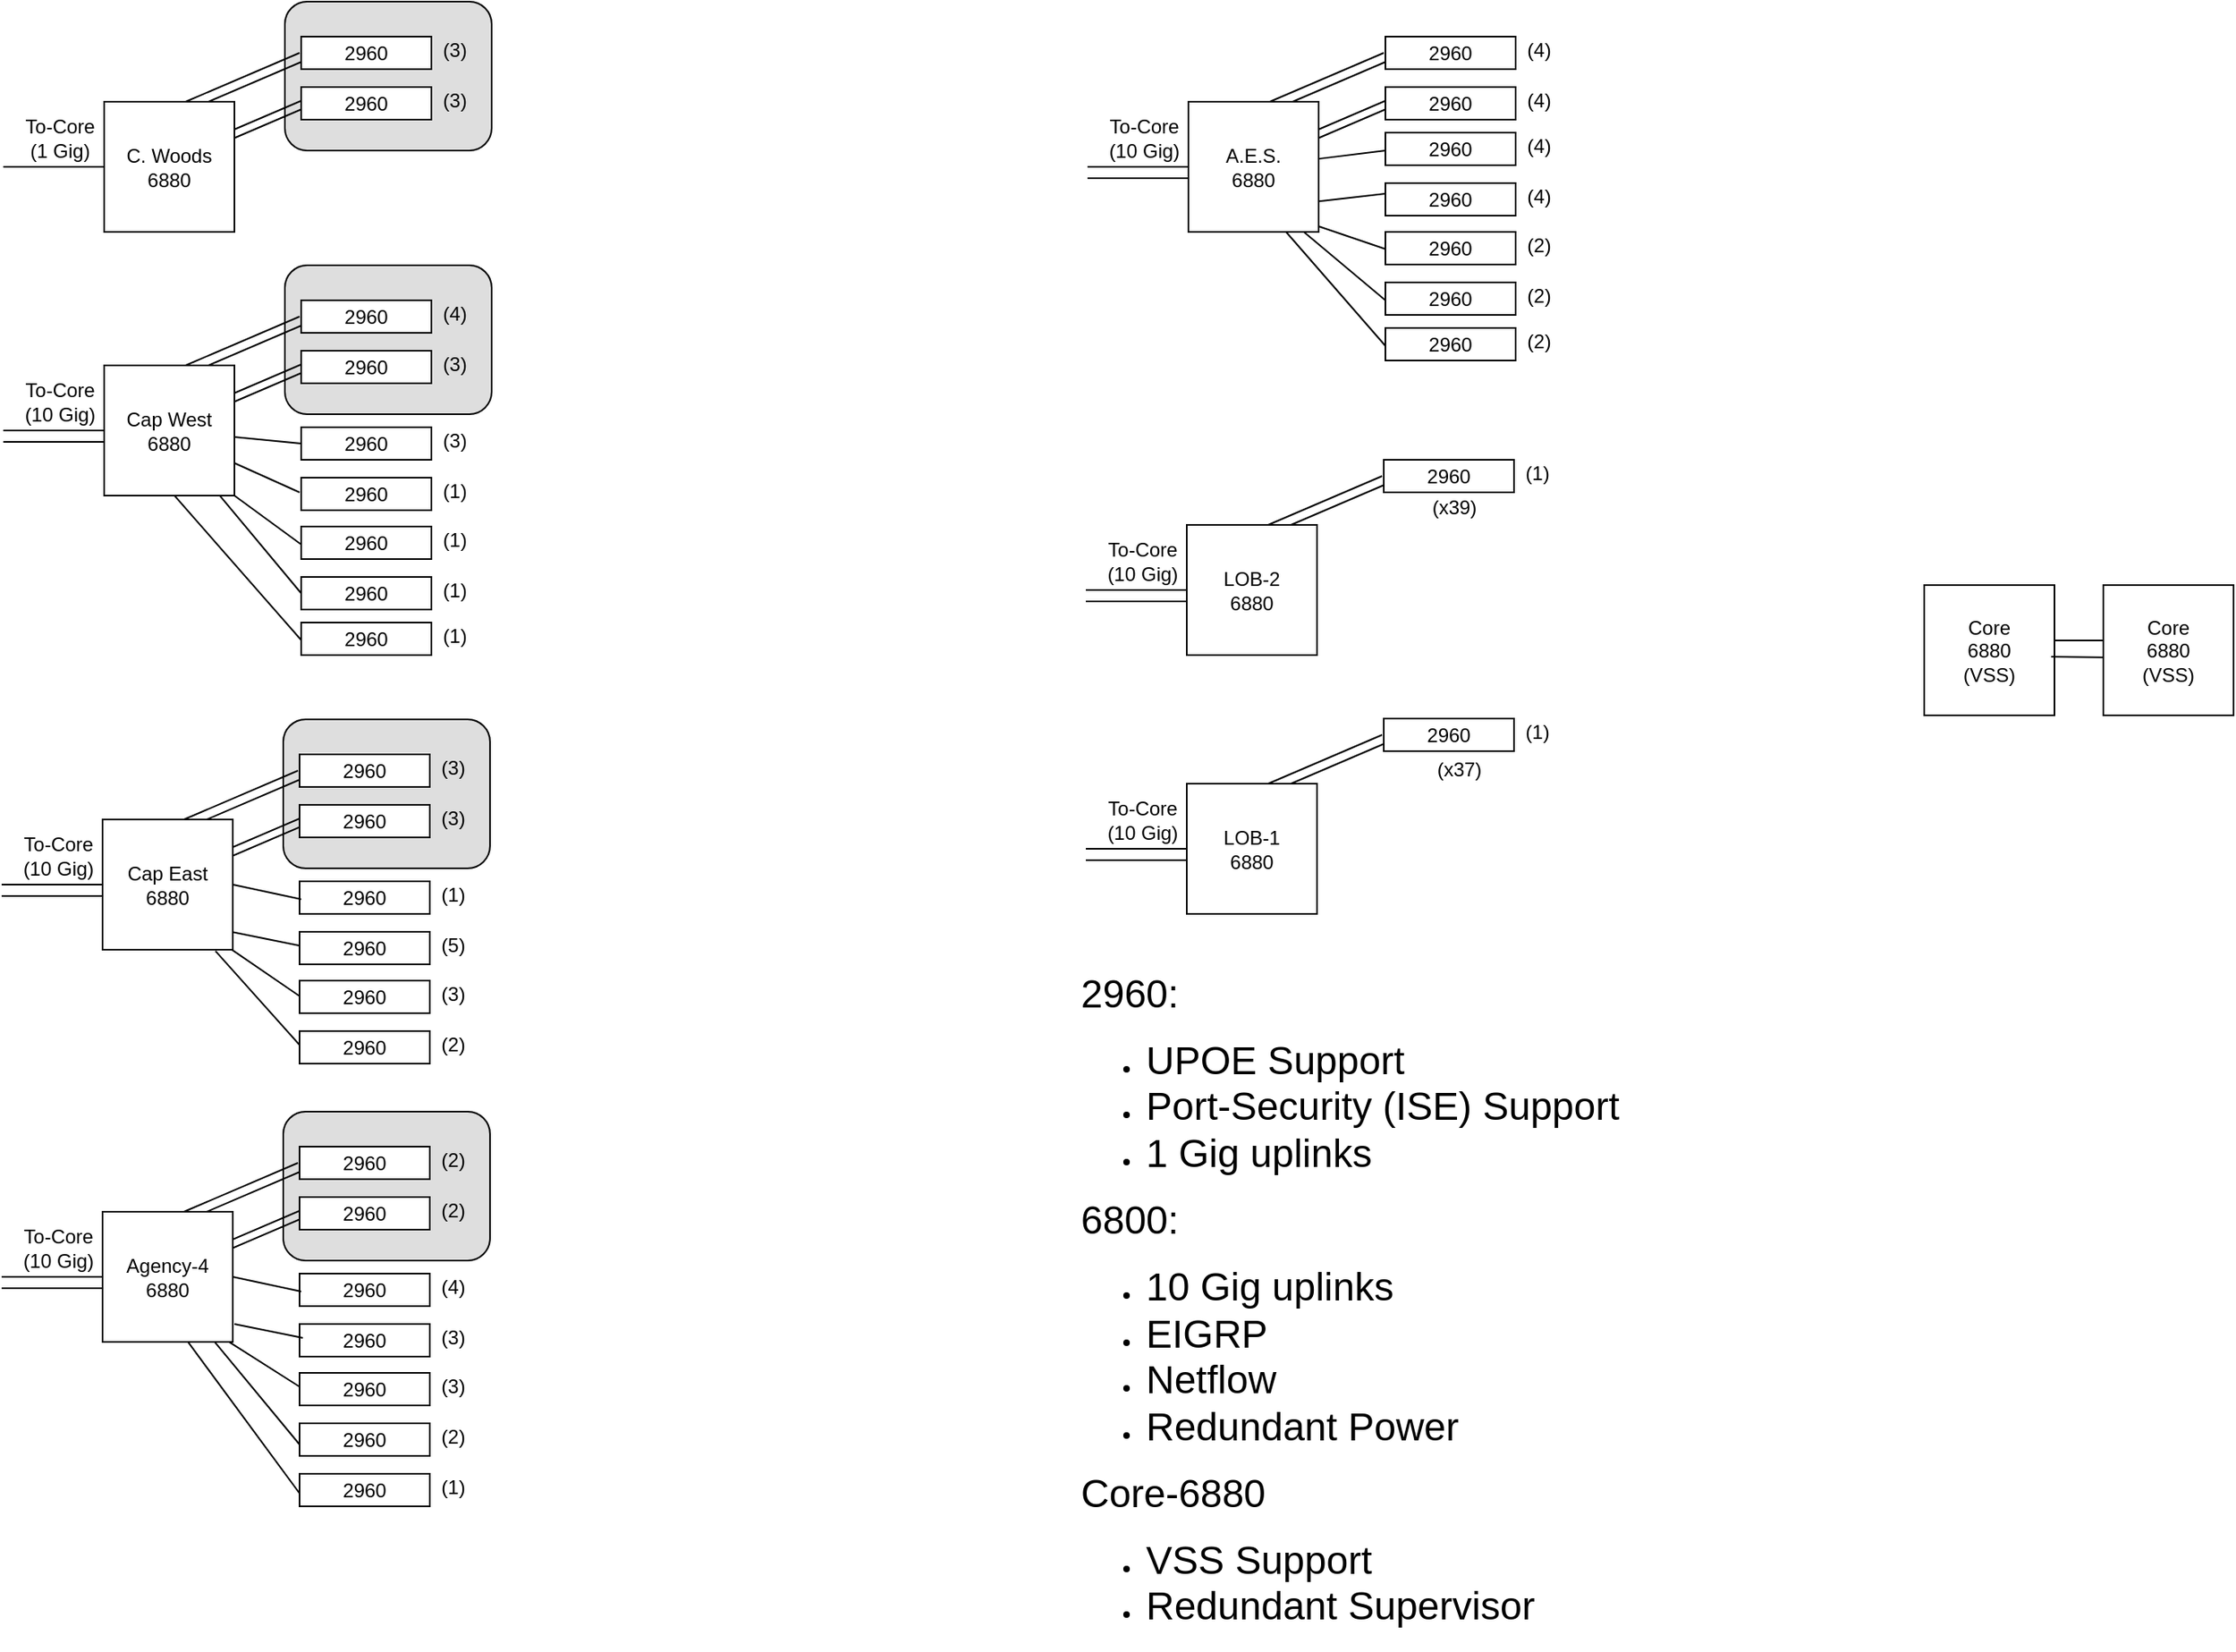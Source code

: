 <mxfile version="26.0.7">
  <diagram name="Page-1" id="BJEOvcACGe61t5GlMUAr">
    <mxGraphModel dx="2608" dy="1326" grid="1" gridSize="10" guides="1" tooltips="1" connect="1" arrows="1" fold="1" page="1" pageScale="1" pageWidth="1700" pageHeight="1100" math="0" shadow="0">
      <root>
        <mxCell id="0" />
        <mxCell id="1" parent="0" />
        <mxCell id="rNvy_jMusGTl4G1SMH3z-1" value="" style="endArrow=none;html=1;rounded=0;" edge="1" parent="1">
          <mxGeometry width="50" height="50" relative="1" as="geometry">
            <mxPoint x="40" y="309.5" as="sourcePoint" />
            <mxPoint x="110" y="309.5" as="targetPoint" />
          </mxGeometry>
        </mxCell>
        <mxCell id="rNvy_jMusGTl4G1SMH3z-2" value="" style="rounded=1;whiteSpace=wrap;html=1;fillColor=#DEDEDE;" vertex="1" parent="1">
          <mxGeometry x="213" y="39" width="127" height="91.5" as="geometry" />
        </mxCell>
        <mxCell id="rNvy_jMusGTl4G1SMH3z-3" value="" style="endArrow=none;html=1;rounded=0;" edge="1" parent="1">
          <mxGeometry width="50" height="50" relative="1" as="geometry">
            <mxPoint x="152" y="100.5" as="sourcePoint" />
            <mxPoint x="222" y="70.5" as="targetPoint" />
          </mxGeometry>
        </mxCell>
        <mxCell id="rNvy_jMusGTl4G1SMH3z-4" value="" style="endArrow=none;html=1;rounded=0;" edge="1" parent="1">
          <mxGeometry width="50" height="50" relative="1" as="geometry">
            <mxPoint x="159" y="103.5" as="sourcePoint" />
            <mxPoint x="229" y="73.5" as="targetPoint" />
          </mxGeometry>
        </mxCell>
        <mxCell id="rNvy_jMusGTl4G1SMH3z-5" value="" style="endArrow=none;html=1;rounded=0;" edge="1" parent="1">
          <mxGeometry width="50" height="50" relative="1" as="geometry">
            <mxPoint x="168" y="123.5" as="sourcePoint" />
            <mxPoint x="238" y="93.5" as="targetPoint" />
          </mxGeometry>
        </mxCell>
        <mxCell id="rNvy_jMusGTl4G1SMH3z-6" value="" style="endArrow=none;html=1;rounded=0;" edge="1" parent="1">
          <mxGeometry width="50" height="50" relative="1" as="geometry">
            <mxPoint x="171" y="127.5" as="sourcePoint" />
            <mxPoint x="241" y="97.5" as="targetPoint" />
          </mxGeometry>
        </mxCell>
        <mxCell id="rNvy_jMusGTl4G1SMH3z-7" value="2960" style="rounded=0;whiteSpace=wrap;html=1;" vertex="1" parent="1">
          <mxGeometry x="223" y="60.5" width="80" height="20" as="geometry" />
        </mxCell>
        <mxCell id="rNvy_jMusGTl4G1SMH3z-8" value="(3)" style="text;html=1;align=center;verticalAlign=middle;whiteSpace=wrap;rounded=0;" vertex="1" parent="1">
          <mxGeometry x="302" y="61.5" width="31" height="15" as="geometry" />
        </mxCell>
        <mxCell id="rNvy_jMusGTl4G1SMH3z-9" value="2960" style="rounded=0;whiteSpace=wrap;html=1;" vertex="1" parent="1">
          <mxGeometry x="223" y="91.5" width="80" height="20" as="geometry" />
        </mxCell>
        <mxCell id="rNvy_jMusGTl4G1SMH3z-10" value="(3)" style="text;html=1;align=center;verticalAlign=middle;whiteSpace=wrap;rounded=0;" vertex="1" parent="1">
          <mxGeometry x="302" y="92.5" width="31" height="15" as="geometry" />
        </mxCell>
        <mxCell id="rNvy_jMusGTl4G1SMH3z-11" value="" style="endArrow=none;html=1;rounded=0;" edge="1" parent="1">
          <mxGeometry width="50" height="50" relative="1" as="geometry">
            <mxPoint x="40" y="140.5" as="sourcePoint" />
            <mxPoint x="110" y="140.5" as="targetPoint" />
          </mxGeometry>
        </mxCell>
        <mxCell id="rNvy_jMusGTl4G1SMH3z-12" value="C. Woods&lt;div&gt;6880&lt;/div&gt;" style="whiteSpace=wrap;html=1;aspect=fixed;" vertex="1" parent="1">
          <mxGeometry x="102" y="100.5" width="80" height="80" as="geometry" />
        </mxCell>
        <mxCell id="rNvy_jMusGTl4G1SMH3z-13" value="To-Core (1 Gig)" style="text;html=1;align=center;verticalAlign=middle;whiteSpace=wrap;rounded=0;" vertex="1" parent="1">
          <mxGeometry x="50" y="107.5" width="50" height="30" as="geometry" />
        </mxCell>
        <mxCell id="rNvy_jMusGTl4G1SMH3z-14" value="" style="rounded=1;whiteSpace=wrap;html=1;fillColor=#DEDEDE;" vertex="1" parent="1">
          <mxGeometry x="213" y="201" width="127" height="91.5" as="geometry" />
        </mxCell>
        <mxCell id="rNvy_jMusGTl4G1SMH3z-15" value="" style="endArrow=none;html=1;rounded=0;" edge="1" parent="1">
          <mxGeometry width="50" height="50" relative="1" as="geometry">
            <mxPoint x="152" y="262.5" as="sourcePoint" />
            <mxPoint x="222" y="232.5" as="targetPoint" />
          </mxGeometry>
        </mxCell>
        <mxCell id="rNvy_jMusGTl4G1SMH3z-16" value="" style="endArrow=none;html=1;rounded=0;" edge="1" parent="1">
          <mxGeometry width="50" height="50" relative="1" as="geometry">
            <mxPoint x="159" y="265.5" as="sourcePoint" />
            <mxPoint x="229" y="235.5" as="targetPoint" />
          </mxGeometry>
        </mxCell>
        <mxCell id="rNvy_jMusGTl4G1SMH3z-17" value="" style="endArrow=none;html=1;rounded=0;" edge="1" parent="1">
          <mxGeometry width="50" height="50" relative="1" as="geometry">
            <mxPoint x="168" y="285.5" as="sourcePoint" />
            <mxPoint x="238" y="255.5" as="targetPoint" />
          </mxGeometry>
        </mxCell>
        <mxCell id="rNvy_jMusGTl4G1SMH3z-18" value="" style="endArrow=none;html=1;rounded=0;" edge="1" parent="1">
          <mxGeometry width="50" height="50" relative="1" as="geometry">
            <mxPoint x="171" y="289.5" as="sourcePoint" />
            <mxPoint x="241" y="259.5" as="targetPoint" />
          </mxGeometry>
        </mxCell>
        <mxCell id="rNvy_jMusGTl4G1SMH3z-19" value="2960" style="rounded=0;whiteSpace=wrap;html=1;" vertex="1" parent="1">
          <mxGeometry x="223" y="222.5" width="80" height="20" as="geometry" />
        </mxCell>
        <mxCell id="rNvy_jMusGTl4G1SMH3z-20" value="(4)" style="text;html=1;align=center;verticalAlign=middle;whiteSpace=wrap;rounded=0;" vertex="1" parent="1">
          <mxGeometry x="302" y="223.5" width="31" height="15" as="geometry" />
        </mxCell>
        <mxCell id="rNvy_jMusGTl4G1SMH3z-21" value="2960" style="rounded=0;whiteSpace=wrap;html=1;" vertex="1" parent="1">
          <mxGeometry x="223" y="253.5" width="80" height="20" as="geometry" />
        </mxCell>
        <mxCell id="rNvy_jMusGTl4G1SMH3z-22" value="(3)" style="text;html=1;align=center;verticalAlign=middle;whiteSpace=wrap;rounded=0;" vertex="1" parent="1">
          <mxGeometry x="302" y="254.5" width="31" height="15" as="geometry" />
        </mxCell>
        <mxCell id="rNvy_jMusGTl4G1SMH3z-23" value="" style="endArrow=none;html=1;rounded=0;" edge="1" parent="1">
          <mxGeometry width="50" height="50" relative="1" as="geometry">
            <mxPoint x="40" y="302.5" as="sourcePoint" />
            <mxPoint x="110" y="302.5" as="targetPoint" />
          </mxGeometry>
        </mxCell>
        <mxCell id="rNvy_jMusGTl4G1SMH3z-25" value="To-Core (10 Gig)" style="text;html=1;align=center;verticalAlign=middle;whiteSpace=wrap;rounded=0;" vertex="1" parent="1">
          <mxGeometry x="50" y="269.5" width="50" height="30" as="geometry" />
        </mxCell>
        <mxCell id="rNvy_jMusGTl4G1SMH3z-26" value="2960" style="rounded=0;whiteSpace=wrap;html=1;" vertex="1" parent="1">
          <mxGeometry x="223" y="300.5" width="80" height="20" as="geometry" />
        </mxCell>
        <mxCell id="rNvy_jMusGTl4G1SMH3z-27" value="(3)" style="text;html=1;align=center;verticalAlign=middle;whiteSpace=wrap;rounded=0;" vertex="1" parent="1">
          <mxGeometry x="302" y="301.5" width="31" height="15" as="geometry" />
        </mxCell>
        <mxCell id="rNvy_jMusGTl4G1SMH3z-28" value="2960" style="rounded=0;whiteSpace=wrap;html=1;" vertex="1" parent="1">
          <mxGeometry x="223" y="331.5" width="80" height="20" as="geometry" />
        </mxCell>
        <mxCell id="rNvy_jMusGTl4G1SMH3z-29" value="(1)" style="text;html=1;align=center;verticalAlign=middle;whiteSpace=wrap;rounded=0;" vertex="1" parent="1">
          <mxGeometry x="302" y="332.5" width="31" height="15" as="geometry" />
        </mxCell>
        <mxCell id="rNvy_jMusGTl4G1SMH3z-30" value="2960" style="rounded=0;whiteSpace=wrap;html=1;" vertex="1" parent="1">
          <mxGeometry x="223" y="361.5" width="80" height="20" as="geometry" />
        </mxCell>
        <mxCell id="rNvy_jMusGTl4G1SMH3z-31" value="(1)" style="text;html=1;align=center;verticalAlign=middle;whiteSpace=wrap;rounded=0;" vertex="1" parent="1">
          <mxGeometry x="302" y="362.5" width="31" height="15" as="geometry" />
        </mxCell>
        <mxCell id="rNvy_jMusGTl4G1SMH3z-32" value="2960" style="rounded=0;whiteSpace=wrap;html=1;" vertex="1" parent="1">
          <mxGeometry x="223" y="392.5" width="80" height="20" as="geometry" />
        </mxCell>
        <mxCell id="rNvy_jMusGTl4G1SMH3z-33" value="(1)" style="text;html=1;align=center;verticalAlign=middle;whiteSpace=wrap;rounded=0;" vertex="1" parent="1">
          <mxGeometry x="302" y="393.5" width="31" height="15" as="geometry" />
        </mxCell>
        <mxCell id="rNvy_jMusGTl4G1SMH3z-34" value="2960" style="rounded=0;whiteSpace=wrap;html=1;" vertex="1" parent="1">
          <mxGeometry x="223" y="420.5" width="80" height="20" as="geometry" />
        </mxCell>
        <mxCell id="rNvy_jMusGTl4G1SMH3z-35" value="(1)" style="text;html=1;align=center;verticalAlign=middle;whiteSpace=wrap;rounded=0;" vertex="1" parent="1">
          <mxGeometry x="302" y="421.5" width="31" height="15" as="geometry" />
        </mxCell>
        <mxCell id="rNvy_jMusGTl4G1SMH3z-36" value="" style="endArrow=none;html=1;rounded=0;" edge="1" parent="1">
          <mxGeometry width="50" height="50" relative="1" as="geometry">
            <mxPoint x="39" y="588.5" as="sourcePoint" />
            <mxPoint x="109" y="588.5" as="targetPoint" />
          </mxGeometry>
        </mxCell>
        <mxCell id="rNvy_jMusGTl4G1SMH3z-37" value="" style="rounded=1;whiteSpace=wrap;html=1;fillColor=#DEDEDE;" vertex="1" parent="1">
          <mxGeometry x="212" y="480" width="127" height="91.5" as="geometry" />
        </mxCell>
        <mxCell id="rNvy_jMusGTl4G1SMH3z-38" value="" style="endArrow=none;html=1;rounded=0;" edge="1" parent="1">
          <mxGeometry width="50" height="50" relative="1" as="geometry">
            <mxPoint x="151" y="541.5" as="sourcePoint" />
            <mxPoint x="221" y="511.5" as="targetPoint" />
          </mxGeometry>
        </mxCell>
        <mxCell id="rNvy_jMusGTl4G1SMH3z-39" value="" style="endArrow=none;html=1;rounded=0;" edge="1" parent="1">
          <mxGeometry width="50" height="50" relative="1" as="geometry">
            <mxPoint x="158" y="544.5" as="sourcePoint" />
            <mxPoint x="228" y="514.5" as="targetPoint" />
          </mxGeometry>
        </mxCell>
        <mxCell id="rNvy_jMusGTl4G1SMH3z-40" value="" style="endArrow=none;html=1;rounded=0;" edge="1" parent="1">
          <mxGeometry width="50" height="50" relative="1" as="geometry">
            <mxPoint x="167" y="564.5" as="sourcePoint" />
            <mxPoint x="237" y="534.5" as="targetPoint" />
          </mxGeometry>
        </mxCell>
        <mxCell id="rNvy_jMusGTl4G1SMH3z-41" value="" style="endArrow=none;html=1;rounded=0;" edge="1" parent="1">
          <mxGeometry width="50" height="50" relative="1" as="geometry">
            <mxPoint x="170" y="568.5" as="sourcePoint" />
            <mxPoint x="240" y="538.5" as="targetPoint" />
          </mxGeometry>
        </mxCell>
        <mxCell id="rNvy_jMusGTl4G1SMH3z-42" value="2960" style="rounded=0;whiteSpace=wrap;html=1;" vertex="1" parent="1">
          <mxGeometry x="222" y="501.5" width="80" height="20" as="geometry" />
        </mxCell>
        <mxCell id="rNvy_jMusGTl4G1SMH3z-43" value="(3)" style="text;html=1;align=center;verticalAlign=middle;whiteSpace=wrap;rounded=0;" vertex="1" parent="1">
          <mxGeometry x="301" y="502.5" width="31" height="15" as="geometry" />
        </mxCell>
        <mxCell id="rNvy_jMusGTl4G1SMH3z-44" value="2960" style="rounded=0;whiteSpace=wrap;html=1;" vertex="1" parent="1">
          <mxGeometry x="222" y="532.5" width="80" height="20" as="geometry" />
        </mxCell>
        <mxCell id="rNvy_jMusGTl4G1SMH3z-45" value="(3)" style="text;html=1;align=center;verticalAlign=middle;whiteSpace=wrap;rounded=0;" vertex="1" parent="1">
          <mxGeometry x="301" y="533.5" width="31" height="15" as="geometry" />
        </mxCell>
        <mxCell id="rNvy_jMusGTl4G1SMH3z-46" value="" style="endArrow=none;html=1;rounded=0;" edge="1" parent="1">
          <mxGeometry width="50" height="50" relative="1" as="geometry">
            <mxPoint x="39" y="581.5" as="sourcePoint" />
            <mxPoint x="109" y="581.5" as="targetPoint" />
          </mxGeometry>
        </mxCell>
        <mxCell id="rNvy_jMusGTl4G1SMH3z-48" value="To-Core (10 Gig)" style="text;html=1;align=center;verticalAlign=middle;whiteSpace=wrap;rounded=0;" vertex="1" parent="1">
          <mxGeometry x="49" y="548.5" width="50" height="30" as="geometry" />
        </mxCell>
        <mxCell id="rNvy_jMusGTl4G1SMH3z-49" value="2960" style="rounded=0;whiteSpace=wrap;html=1;" vertex="1" parent="1">
          <mxGeometry x="222" y="579.5" width="80" height="20" as="geometry" />
        </mxCell>
        <mxCell id="rNvy_jMusGTl4G1SMH3z-50" value="(1)" style="text;html=1;align=center;verticalAlign=middle;whiteSpace=wrap;rounded=0;" vertex="1" parent="1">
          <mxGeometry x="301" y="580.5" width="31" height="15" as="geometry" />
        </mxCell>
        <mxCell id="rNvy_jMusGTl4G1SMH3z-51" value="2960" style="rounded=0;whiteSpace=wrap;html=1;" vertex="1" parent="1">
          <mxGeometry x="222" y="610.5" width="80" height="20" as="geometry" />
        </mxCell>
        <mxCell id="rNvy_jMusGTl4G1SMH3z-52" value="(5)" style="text;html=1;align=center;verticalAlign=middle;whiteSpace=wrap;rounded=0;" vertex="1" parent="1">
          <mxGeometry x="301" y="611.5" width="31" height="15" as="geometry" />
        </mxCell>
        <mxCell id="rNvy_jMusGTl4G1SMH3z-53" value="2960" style="rounded=0;whiteSpace=wrap;html=1;" vertex="1" parent="1">
          <mxGeometry x="222" y="640.5" width="80" height="20" as="geometry" />
        </mxCell>
        <mxCell id="rNvy_jMusGTl4G1SMH3z-54" value="(3)" style="text;html=1;align=center;verticalAlign=middle;whiteSpace=wrap;rounded=0;" vertex="1" parent="1">
          <mxGeometry x="301" y="641.5" width="31" height="15" as="geometry" />
        </mxCell>
        <mxCell id="rNvy_jMusGTl4G1SMH3z-55" value="2960" style="rounded=0;whiteSpace=wrap;html=1;" vertex="1" parent="1">
          <mxGeometry x="222" y="671.5" width="80" height="20" as="geometry" />
        </mxCell>
        <mxCell id="rNvy_jMusGTl4G1SMH3z-56" value="(2)" style="text;html=1;align=center;verticalAlign=middle;whiteSpace=wrap;rounded=0;" vertex="1" parent="1">
          <mxGeometry x="301" y="672.5" width="31" height="15" as="geometry" />
        </mxCell>
        <mxCell id="rNvy_jMusGTl4G1SMH3z-59" value="" style="endArrow=none;html=1;rounded=0;" edge="1" parent="1">
          <mxGeometry width="50" height="50" relative="1" as="geometry">
            <mxPoint x="39" y="829.5" as="sourcePoint" />
            <mxPoint x="109" y="829.5" as="targetPoint" />
          </mxGeometry>
        </mxCell>
        <mxCell id="rNvy_jMusGTl4G1SMH3z-60" value="" style="rounded=1;whiteSpace=wrap;html=1;fillColor=#DEDEDE;" vertex="1" parent="1">
          <mxGeometry x="212" y="721" width="127" height="91.5" as="geometry" />
        </mxCell>
        <mxCell id="rNvy_jMusGTl4G1SMH3z-61" value="" style="endArrow=none;html=1;rounded=0;" edge="1" parent="1">
          <mxGeometry width="50" height="50" relative="1" as="geometry">
            <mxPoint x="151" y="782.5" as="sourcePoint" />
            <mxPoint x="221" y="752.5" as="targetPoint" />
          </mxGeometry>
        </mxCell>
        <mxCell id="rNvy_jMusGTl4G1SMH3z-62" value="" style="endArrow=none;html=1;rounded=0;" edge="1" parent="1">
          <mxGeometry width="50" height="50" relative="1" as="geometry">
            <mxPoint x="158" y="785.5" as="sourcePoint" />
            <mxPoint x="228" y="755.5" as="targetPoint" />
          </mxGeometry>
        </mxCell>
        <mxCell id="rNvy_jMusGTl4G1SMH3z-63" value="" style="endArrow=none;html=1;rounded=0;" edge="1" parent="1">
          <mxGeometry width="50" height="50" relative="1" as="geometry">
            <mxPoint x="167" y="805.5" as="sourcePoint" />
            <mxPoint x="237" y="775.5" as="targetPoint" />
          </mxGeometry>
        </mxCell>
        <mxCell id="rNvy_jMusGTl4G1SMH3z-64" value="" style="endArrow=none;html=1;rounded=0;" edge="1" parent="1">
          <mxGeometry width="50" height="50" relative="1" as="geometry">
            <mxPoint x="170" y="809.5" as="sourcePoint" />
            <mxPoint x="240" y="779.5" as="targetPoint" />
          </mxGeometry>
        </mxCell>
        <mxCell id="rNvy_jMusGTl4G1SMH3z-65" value="2960" style="rounded=0;whiteSpace=wrap;html=1;" vertex="1" parent="1">
          <mxGeometry x="222" y="742.5" width="80" height="20" as="geometry" />
        </mxCell>
        <mxCell id="rNvy_jMusGTl4G1SMH3z-66" value="(2)" style="text;html=1;align=center;verticalAlign=middle;whiteSpace=wrap;rounded=0;" vertex="1" parent="1">
          <mxGeometry x="301" y="743.5" width="31" height="15" as="geometry" />
        </mxCell>
        <mxCell id="rNvy_jMusGTl4G1SMH3z-67" value="2960" style="rounded=0;whiteSpace=wrap;html=1;" vertex="1" parent="1">
          <mxGeometry x="222" y="773.5" width="80" height="20" as="geometry" />
        </mxCell>
        <mxCell id="rNvy_jMusGTl4G1SMH3z-68" value="(2)" style="text;html=1;align=center;verticalAlign=middle;whiteSpace=wrap;rounded=0;" vertex="1" parent="1">
          <mxGeometry x="301" y="774.5" width="31" height="15" as="geometry" />
        </mxCell>
        <mxCell id="rNvy_jMusGTl4G1SMH3z-69" value="" style="endArrow=none;html=1;rounded=0;" edge="1" parent="1">
          <mxGeometry width="50" height="50" relative="1" as="geometry">
            <mxPoint x="39" y="822.5" as="sourcePoint" />
            <mxPoint x="109" y="822.5" as="targetPoint" />
          </mxGeometry>
        </mxCell>
        <mxCell id="rNvy_jMusGTl4G1SMH3z-71" value="To-Core (10 Gig)" style="text;html=1;align=center;verticalAlign=middle;whiteSpace=wrap;rounded=0;" vertex="1" parent="1">
          <mxGeometry x="49" y="789.5" width="50" height="30" as="geometry" />
        </mxCell>
        <mxCell id="rNvy_jMusGTl4G1SMH3z-72" value="2960" style="rounded=0;whiteSpace=wrap;html=1;" vertex="1" parent="1">
          <mxGeometry x="222" y="820.5" width="80" height="20" as="geometry" />
        </mxCell>
        <mxCell id="rNvy_jMusGTl4G1SMH3z-73" value="(4)" style="text;html=1;align=center;verticalAlign=middle;whiteSpace=wrap;rounded=0;" vertex="1" parent="1">
          <mxGeometry x="301" y="821.5" width="31" height="15" as="geometry" />
        </mxCell>
        <mxCell id="rNvy_jMusGTl4G1SMH3z-74" value="2960" style="rounded=0;whiteSpace=wrap;html=1;" vertex="1" parent="1">
          <mxGeometry x="222" y="851.5" width="80" height="20" as="geometry" />
        </mxCell>
        <mxCell id="rNvy_jMusGTl4G1SMH3z-75" value="(3)" style="text;html=1;align=center;verticalAlign=middle;whiteSpace=wrap;rounded=0;" vertex="1" parent="1">
          <mxGeometry x="301" y="852.5" width="31" height="15" as="geometry" />
        </mxCell>
        <mxCell id="rNvy_jMusGTl4G1SMH3z-76" value="2960" style="rounded=0;whiteSpace=wrap;html=1;" vertex="1" parent="1">
          <mxGeometry x="222" y="881.5" width="80" height="20" as="geometry" />
        </mxCell>
        <mxCell id="rNvy_jMusGTl4G1SMH3z-77" value="(3)" style="text;html=1;align=center;verticalAlign=middle;whiteSpace=wrap;rounded=0;" vertex="1" parent="1">
          <mxGeometry x="301" y="882.5" width="31" height="15" as="geometry" />
        </mxCell>
        <mxCell id="rNvy_jMusGTl4G1SMH3z-78" value="2960" style="rounded=0;whiteSpace=wrap;html=1;" vertex="1" parent="1">
          <mxGeometry x="222" y="912.5" width="80" height="20" as="geometry" />
        </mxCell>
        <mxCell id="rNvy_jMusGTl4G1SMH3z-79" value="(2)" style="text;html=1;align=center;verticalAlign=middle;whiteSpace=wrap;rounded=0;" vertex="1" parent="1">
          <mxGeometry x="301" y="913.5" width="31" height="15" as="geometry" />
        </mxCell>
        <mxCell id="rNvy_jMusGTl4G1SMH3z-80" value="2960" style="rounded=0;whiteSpace=wrap;html=1;" vertex="1" parent="1">
          <mxGeometry x="222" y="943.5" width="80" height="20" as="geometry" />
        </mxCell>
        <mxCell id="rNvy_jMusGTl4G1SMH3z-81" value="(1)" style="text;html=1;align=center;verticalAlign=middle;whiteSpace=wrap;rounded=0;" vertex="1" parent="1">
          <mxGeometry x="301" y="944.5" width="31" height="15" as="geometry" />
        </mxCell>
        <mxCell id="rNvy_jMusGTl4G1SMH3z-82" value="" style="endArrow=none;html=1;rounded=0;" edge="1" parent="1">
          <mxGeometry width="50" height="50" relative="1" as="geometry">
            <mxPoint x="706" y="147.5" as="sourcePoint" />
            <mxPoint x="776" y="147.5" as="targetPoint" />
          </mxGeometry>
        </mxCell>
        <mxCell id="rNvy_jMusGTl4G1SMH3z-84" value="" style="endArrow=none;html=1;rounded=0;" edge="1" parent="1">
          <mxGeometry width="50" height="50" relative="1" as="geometry">
            <mxPoint x="818" y="100.5" as="sourcePoint" />
            <mxPoint x="888" y="70.5" as="targetPoint" />
          </mxGeometry>
        </mxCell>
        <mxCell id="rNvy_jMusGTl4G1SMH3z-85" value="" style="endArrow=none;html=1;rounded=0;" edge="1" parent="1">
          <mxGeometry width="50" height="50" relative="1" as="geometry">
            <mxPoint x="825" y="103.5" as="sourcePoint" />
            <mxPoint x="895" y="73.5" as="targetPoint" />
          </mxGeometry>
        </mxCell>
        <mxCell id="rNvy_jMusGTl4G1SMH3z-86" value="" style="endArrow=none;html=1;rounded=0;" edge="1" parent="1">
          <mxGeometry width="50" height="50" relative="1" as="geometry">
            <mxPoint x="834" y="123.5" as="sourcePoint" />
            <mxPoint x="904" y="93.5" as="targetPoint" />
          </mxGeometry>
        </mxCell>
        <mxCell id="rNvy_jMusGTl4G1SMH3z-87" value="" style="endArrow=none;html=1;rounded=0;" edge="1" parent="1">
          <mxGeometry width="50" height="50" relative="1" as="geometry">
            <mxPoint x="837" y="127.5" as="sourcePoint" />
            <mxPoint x="907" y="97.5" as="targetPoint" />
          </mxGeometry>
        </mxCell>
        <mxCell id="rNvy_jMusGTl4G1SMH3z-88" value="2960" style="rounded=0;whiteSpace=wrap;html=1;" vertex="1" parent="1">
          <mxGeometry x="889" y="60.5" width="80" height="20" as="geometry" />
        </mxCell>
        <mxCell id="rNvy_jMusGTl4G1SMH3z-89" value="(4)" style="text;html=1;align=center;verticalAlign=middle;whiteSpace=wrap;rounded=0;" vertex="1" parent="1">
          <mxGeometry x="968" y="61.5" width="31" height="15" as="geometry" />
        </mxCell>
        <mxCell id="rNvy_jMusGTl4G1SMH3z-90" value="2960" style="rounded=0;whiteSpace=wrap;html=1;" vertex="1" parent="1">
          <mxGeometry x="889" y="91.5" width="80" height="20" as="geometry" />
        </mxCell>
        <mxCell id="rNvy_jMusGTl4G1SMH3z-91" value="(4)" style="text;html=1;align=center;verticalAlign=middle;whiteSpace=wrap;rounded=0;" vertex="1" parent="1">
          <mxGeometry x="968" y="92.5" width="31" height="15" as="geometry" />
        </mxCell>
        <mxCell id="rNvy_jMusGTl4G1SMH3z-92" value="" style="endArrow=none;html=1;rounded=0;" edge="1" parent="1">
          <mxGeometry width="50" height="50" relative="1" as="geometry">
            <mxPoint x="706" y="140.5" as="sourcePoint" />
            <mxPoint x="776" y="140.5" as="targetPoint" />
          </mxGeometry>
        </mxCell>
        <mxCell id="rNvy_jMusGTl4G1SMH3z-94" value="To-Core (10 Gig)" style="text;html=1;align=center;verticalAlign=middle;whiteSpace=wrap;rounded=0;" vertex="1" parent="1">
          <mxGeometry x="716" y="107.5" width="50" height="30" as="geometry" />
        </mxCell>
        <mxCell id="rNvy_jMusGTl4G1SMH3z-95" value="2960" style="rounded=0;whiteSpace=wrap;html=1;" vertex="1" parent="1">
          <mxGeometry x="889" y="119.5" width="80" height="20" as="geometry" />
        </mxCell>
        <mxCell id="rNvy_jMusGTl4G1SMH3z-96" value="(4)" style="text;html=1;align=center;verticalAlign=middle;whiteSpace=wrap;rounded=0;" vertex="1" parent="1">
          <mxGeometry x="968" y="120.5" width="31" height="15" as="geometry" />
        </mxCell>
        <mxCell id="rNvy_jMusGTl4G1SMH3z-97" value="2960" style="rounded=0;whiteSpace=wrap;html=1;" vertex="1" parent="1">
          <mxGeometry x="889" y="150.5" width="80" height="20" as="geometry" />
        </mxCell>
        <mxCell id="rNvy_jMusGTl4G1SMH3z-98" value="(4)" style="text;html=1;align=center;verticalAlign=middle;whiteSpace=wrap;rounded=0;" vertex="1" parent="1">
          <mxGeometry x="968" y="151.5" width="31" height="15" as="geometry" />
        </mxCell>
        <mxCell id="rNvy_jMusGTl4G1SMH3z-99" value="2960" style="rounded=0;whiteSpace=wrap;html=1;" vertex="1" parent="1">
          <mxGeometry x="889" y="180.5" width="80" height="20" as="geometry" />
        </mxCell>
        <mxCell id="rNvy_jMusGTl4G1SMH3z-100" value="(2)" style="text;html=1;align=center;verticalAlign=middle;whiteSpace=wrap;rounded=0;" vertex="1" parent="1">
          <mxGeometry x="968" y="181.5" width="31" height="15" as="geometry" />
        </mxCell>
        <mxCell id="rNvy_jMusGTl4G1SMH3z-101" value="2960" style="rounded=0;whiteSpace=wrap;html=1;" vertex="1" parent="1">
          <mxGeometry x="889" y="211.5" width="80" height="20" as="geometry" />
        </mxCell>
        <mxCell id="rNvy_jMusGTl4G1SMH3z-102" value="(2)" style="text;html=1;align=center;verticalAlign=middle;whiteSpace=wrap;rounded=0;" vertex="1" parent="1">
          <mxGeometry x="968" y="212.5" width="31" height="15" as="geometry" />
        </mxCell>
        <mxCell id="rNvy_jMusGTl4G1SMH3z-103" value="2960" style="rounded=0;whiteSpace=wrap;html=1;" vertex="1" parent="1">
          <mxGeometry x="889" y="239.5" width="80" height="20" as="geometry" />
        </mxCell>
        <mxCell id="rNvy_jMusGTl4G1SMH3z-104" value="(2)" style="text;html=1;align=center;verticalAlign=middle;whiteSpace=wrap;rounded=0;" vertex="1" parent="1">
          <mxGeometry x="968" y="240.5" width="31" height="15" as="geometry" />
        </mxCell>
        <mxCell id="rNvy_jMusGTl4G1SMH3z-105" value="" style="endArrow=none;html=1;rounded=0;" edge="1" parent="1">
          <mxGeometry width="50" height="50" relative="1" as="geometry">
            <mxPoint x="705" y="407.5" as="sourcePoint" />
            <mxPoint x="775" y="407.5" as="targetPoint" />
          </mxGeometry>
        </mxCell>
        <mxCell id="rNvy_jMusGTl4G1SMH3z-107" value="" style="endArrow=none;html=1;rounded=0;" edge="1" parent="1">
          <mxGeometry width="50" height="50" relative="1" as="geometry">
            <mxPoint x="817" y="360.5" as="sourcePoint" />
            <mxPoint x="887" y="330.5" as="targetPoint" />
          </mxGeometry>
        </mxCell>
        <mxCell id="rNvy_jMusGTl4G1SMH3z-108" value="" style="endArrow=none;html=1;rounded=0;" edge="1" parent="1">
          <mxGeometry width="50" height="50" relative="1" as="geometry">
            <mxPoint x="824" y="363.5" as="sourcePoint" />
            <mxPoint x="894" y="333.5" as="targetPoint" />
          </mxGeometry>
        </mxCell>
        <mxCell id="rNvy_jMusGTl4G1SMH3z-111" value="2960" style="rounded=0;whiteSpace=wrap;html=1;" vertex="1" parent="1">
          <mxGeometry x="888" y="320.5" width="80" height="20" as="geometry" />
        </mxCell>
        <mxCell id="rNvy_jMusGTl4G1SMH3z-112" value="(1)" style="text;html=1;align=center;verticalAlign=middle;whiteSpace=wrap;rounded=0;" vertex="1" parent="1">
          <mxGeometry x="967" y="321.5" width="31" height="15" as="geometry" />
        </mxCell>
        <mxCell id="rNvy_jMusGTl4G1SMH3z-114" value="(x39)" style="text;html=1;align=center;verticalAlign=middle;whiteSpace=wrap;rounded=0;" vertex="1" parent="1">
          <mxGeometry x="916" y="342.5" width="31" height="15" as="geometry" />
        </mxCell>
        <mxCell id="rNvy_jMusGTl4G1SMH3z-115" value="" style="endArrow=none;html=1;rounded=0;" edge="1" parent="1">
          <mxGeometry width="50" height="50" relative="1" as="geometry">
            <mxPoint x="705" y="400.5" as="sourcePoint" />
            <mxPoint x="775" y="400.5" as="targetPoint" />
          </mxGeometry>
        </mxCell>
        <mxCell id="rNvy_jMusGTl4G1SMH3z-116" value="LOB-2&lt;br&gt;&lt;div&gt;6880&lt;/div&gt;" style="whiteSpace=wrap;html=1;aspect=fixed;" vertex="1" parent="1">
          <mxGeometry x="767" y="360.5" width="80" height="80" as="geometry" />
        </mxCell>
        <mxCell id="rNvy_jMusGTl4G1SMH3z-117" value="To-Core (10 Gig)" style="text;html=1;align=center;verticalAlign=middle;whiteSpace=wrap;rounded=0;" vertex="1" parent="1">
          <mxGeometry x="715" y="367.5" width="50" height="30" as="geometry" />
        </mxCell>
        <mxCell id="rNvy_jMusGTl4G1SMH3z-126" value="" style="endArrow=none;html=1;rounded=0;" edge="1" parent="1">
          <mxGeometry width="50" height="50" relative="1" as="geometry">
            <mxPoint x="705" y="566.5" as="sourcePoint" />
            <mxPoint x="775" y="566.5" as="targetPoint" />
          </mxGeometry>
        </mxCell>
        <mxCell id="rNvy_jMusGTl4G1SMH3z-128" value="" style="endArrow=none;html=1;rounded=0;" edge="1" parent="1">
          <mxGeometry width="50" height="50" relative="1" as="geometry">
            <mxPoint x="817" y="519.5" as="sourcePoint" />
            <mxPoint x="887" y="489.5" as="targetPoint" />
          </mxGeometry>
        </mxCell>
        <mxCell id="rNvy_jMusGTl4G1SMH3z-129" value="" style="endArrow=none;html=1;rounded=0;" edge="1" parent="1">
          <mxGeometry width="50" height="50" relative="1" as="geometry">
            <mxPoint x="824" y="522.5" as="sourcePoint" />
            <mxPoint x="894" y="492.5" as="targetPoint" />
          </mxGeometry>
        </mxCell>
        <mxCell id="rNvy_jMusGTl4G1SMH3z-132" value="2960" style="rounded=0;whiteSpace=wrap;html=1;" vertex="1" parent="1">
          <mxGeometry x="888" y="479.5" width="80" height="20" as="geometry" />
        </mxCell>
        <mxCell id="rNvy_jMusGTl4G1SMH3z-133" value="(1)" style="text;html=1;align=center;verticalAlign=middle;whiteSpace=wrap;rounded=0;" vertex="1" parent="1">
          <mxGeometry x="967" y="480.5" width="31" height="15" as="geometry" />
        </mxCell>
        <mxCell id="rNvy_jMusGTl4G1SMH3z-135" value="(x37)" style="text;html=1;align=center;verticalAlign=middle;whiteSpace=wrap;rounded=0;" vertex="1" parent="1">
          <mxGeometry x="919" y="503.5" width="31" height="15" as="geometry" />
        </mxCell>
        <mxCell id="rNvy_jMusGTl4G1SMH3z-136" value="" style="endArrow=none;html=1;rounded=0;" edge="1" parent="1">
          <mxGeometry width="50" height="50" relative="1" as="geometry">
            <mxPoint x="705" y="559.5" as="sourcePoint" />
            <mxPoint x="775" y="559.5" as="targetPoint" />
          </mxGeometry>
        </mxCell>
        <mxCell id="rNvy_jMusGTl4G1SMH3z-137" value="LOB-1&lt;br&gt;&lt;div&gt;6880&lt;/div&gt;" style="whiteSpace=wrap;html=1;aspect=fixed;" vertex="1" parent="1">
          <mxGeometry x="767" y="519.5" width="80" height="80" as="geometry" />
        </mxCell>
        <mxCell id="rNvy_jMusGTl4G1SMH3z-138" value="To-Core (10 Gig)" style="text;html=1;align=center;verticalAlign=middle;whiteSpace=wrap;rounded=0;" vertex="1" parent="1">
          <mxGeometry x="715" y="526.5" width="50" height="30" as="geometry" />
        </mxCell>
        <mxCell id="rNvy_jMusGTl4G1SMH3z-150" value="&lt;font style=&quot;font-size: 24px;&quot;&gt;2960:&lt;/font&gt;&lt;div&gt;&lt;ul&gt;&lt;li&gt;&lt;font style=&quot;font-size: 24px;&quot;&gt;UPOE Support&lt;/font&gt;&lt;/li&gt;&lt;li&gt;&lt;font style=&quot;font-size: 24px;&quot;&gt;Port-Security (ISE) Support&lt;/font&gt;&lt;/li&gt;&lt;li&gt;&lt;font style=&quot;font-size: 24px;&quot;&gt;1 Gig uplinks&lt;/font&gt;&lt;/li&gt;&lt;/ul&gt;&lt;div&gt;&lt;span style=&quot;font-size: 24px;&quot;&gt;6800:&lt;/span&gt;&lt;/div&gt;&lt;ul&gt;&lt;li&gt;&lt;font style=&quot;font-size: 24px;&quot;&gt;10 Gig uplinks&lt;/font&gt;&lt;/li&gt;&lt;li&gt;&lt;font style=&quot;font-size: 24px;&quot;&gt;EIGRP&lt;/font&gt;&lt;/li&gt;&lt;li&gt;&lt;font style=&quot;font-size: 24px;&quot;&gt;Netflow&lt;/font&gt;&lt;/li&gt;&lt;li&gt;&lt;font style=&quot;font-size: 24px;&quot;&gt;Redundant Power&lt;/font&gt;&lt;/li&gt;&lt;/ul&gt;&lt;div&gt;&lt;span style=&quot;font-size: 24px;&quot;&gt;Core-6880&lt;/span&gt;&lt;/div&gt;&lt;ul&gt;&lt;li&gt;&lt;font style=&quot;font-size: 24px;&quot;&gt;VSS Support&lt;/font&gt;&lt;/li&gt;&lt;li&gt;&lt;font style=&quot;font-size: 24px;&quot;&gt;Redundant Supervisor&lt;/font&gt;&lt;/li&gt;&lt;/ul&gt;&lt;/div&gt;" style="text;html=1;align=left;verticalAlign=middle;whiteSpace=wrap;rounded=0;" vertex="1" parent="1">
          <mxGeometry x="700" y="688" width="565" height="310" as="geometry" />
        </mxCell>
        <mxCell id="rNvy_jMusGTl4G1SMH3z-151" value="Core&lt;br&gt;&lt;div&gt;6880&lt;/div&gt;&lt;div&gt;(VSS)&lt;/div&gt;" style="whiteSpace=wrap;html=1;aspect=fixed;" vertex="1" parent="1">
          <mxGeometry x="1220" y="397.5" width="80" height="80" as="geometry" />
        </mxCell>
        <mxCell id="rNvy_jMusGTl4G1SMH3z-153" value="" style="endArrow=none;html=1;rounded=0;entryX=0.125;entryY=0.425;entryDx=0;entryDy=0;entryPerimeter=0;" edge="1" parent="1" target="rNvy_jMusGTl4G1SMH3z-152">
          <mxGeometry width="50" height="50" relative="1" as="geometry">
            <mxPoint x="1300" y="431.5" as="sourcePoint" />
            <mxPoint x="1350" y="381.5" as="targetPoint" />
          </mxGeometry>
        </mxCell>
        <mxCell id="rNvy_jMusGTl4G1SMH3z-154" value="" style="endArrow=none;html=1;rounded=0;entryX=0.125;entryY=0.425;entryDx=0;entryDy=0;entryPerimeter=0;" edge="1" parent="1">
          <mxGeometry width="50" height="50" relative="1" as="geometry">
            <mxPoint x="1298" y="441.5" as="sourcePoint" />
            <mxPoint x="1338" y="442" as="targetPoint" />
          </mxGeometry>
        </mxCell>
        <mxCell id="rNvy_jMusGTl4G1SMH3z-152" value="Core&lt;br&gt;&lt;div&gt;6880&lt;/div&gt;&lt;div&gt;(VSS)&lt;/div&gt;" style="whiteSpace=wrap;html=1;aspect=fixed;" vertex="1" parent="1">
          <mxGeometry x="1330" y="397.5" width="80" height="80" as="geometry" />
        </mxCell>
        <mxCell id="rNvy_jMusGTl4G1SMH3z-155" value="" style="endArrow=none;html=1;rounded=0;entryX=0;entryY=0.5;entryDx=0;entryDy=0;" edge="1" parent="1" source="rNvy_jMusGTl4G1SMH3z-24" target="rNvy_jMusGTl4G1SMH3z-26">
          <mxGeometry width="50" height="50" relative="1" as="geometry">
            <mxPoint x="177" y="359" as="sourcePoint" />
            <mxPoint x="227" y="309" as="targetPoint" />
          </mxGeometry>
        </mxCell>
        <mxCell id="rNvy_jMusGTl4G1SMH3z-157" value="" style="endArrow=none;html=1;rounded=0;entryX=0;entryY=0.5;entryDx=0;entryDy=0;exitX=1;exitY=0.75;exitDx=0;exitDy=0;" edge="1" parent="1" source="rNvy_jMusGTl4G1SMH3z-24">
          <mxGeometry width="50" height="50" relative="1" as="geometry">
            <mxPoint x="181" y="335.5" as="sourcePoint" />
            <mxPoint x="222" y="340.5" as="targetPoint" />
          </mxGeometry>
        </mxCell>
        <mxCell id="rNvy_jMusGTl4G1SMH3z-158" value="" style="endArrow=none;html=1;rounded=0;entryX=0;entryY=0.5;entryDx=0;entryDy=0;exitX=1;exitY=1;exitDx=0;exitDy=0;" edge="1" parent="1" source="rNvy_jMusGTl4G1SMH3z-24">
          <mxGeometry width="50" height="50" relative="1" as="geometry">
            <mxPoint x="182" y="367.5" as="sourcePoint" />
            <mxPoint x="223" y="372.5" as="targetPoint" />
          </mxGeometry>
        </mxCell>
        <mxCell id="rNvy_jMusGTl4G1SMH3z-159" value="" style="endArrow=none;html=1;rounded=0;entryX=0;entryY=0.5;entryDx=0;entryDy=0;exitX=0.883;exitY=0.994;exitDx=0;exitDy=0;exitPerimeter=0;" edge="1" parent="1" source="rNvy_jMusGTl4G1SMH3z-24">
          <mxGeometry width="50" height="50" relative="1" as="geometry">
            <mxPoint x="182" y="397.5" as="sourcePoint" />
            <mxPoint x="223" y="402.5" as="targetPoint" />
          </mxGeometry>
        </mxCell>
        <mxCell id="rNvy_jMusGTl4G1SMH3z-160" value="" style="endArrow=none;html=1;rounded=0;entryX=0;entryY=0.5;entryDx=0;entryDy=0;exitX=0.513;exitY=0.969;exitDx=0;exitDy=0;exitPerimeter=0;" edge="1" parent="1" source="rNvy_jMusGTl4G1SMH3z-24">
          <mxGeometry width="50" height="50" relative="1" as="geometry">
            <mxPoint x="173" y="370.75" as="sourcePoint" />
            <mxPoint x="223" y="431.25" as="targetPoint" />
          </mxGeometry>
        </mxCell>
        <mxCell id="rNvy_jMusGTl4G1SMH3z-24" value="Cap West&lt;div&gt;6880&lt;/div&gt;" style="whiteSpace=wrap;html=1;aspect=fixed;" vertex="1" parent="1">
          <mxGeometry x="102" y="262.5" width="80" height="80" as="geometry" />
        </mxCell>
        <mxCell id="rNvy_jMusGTl4G1SMH3z-161" value="" style="endArrow=none;html=1;rounded=0;exitX=1;exitY=0.5;exitDx=0;exitDy=0;" edge="1" parent="1" source="rNvy_jMusGTl4G1SMH3z-47">
          <mxGeometry width="50" height="50" relative="1" as="geometry">
            <mxPoint x="173" y="640.5" as="sourcePoint" />
            <mxPoint x="223" y="590.5" as="targetPoint" />
          </mxGeometry>
        </mxCell>
        <mxCell id="rNvy_jMusGTl4G1SMH3z-162" value="" style="endArrow=none;html=1;rounded=0;exitX=1;exitY=0.5;exitDx=0;exitDy=0;" edge="1" parent="1">
          <mxGeometry width="50" height="50" relative="1" as="geometry">
            <mxPoint x="180" y="610.5" as="sourcePoint" />
            <mxPoint x="222" y="619" as="targetPoint" />
          </mxGeometry>
        </mxCell>
        <mxCell id="rNvy_jMusGTl4G1SMH3z-163" value="" style="endArrow=none;html=1;rounded=0;exitX=0.971;exitY=0.985;exitDx=0;exitDy=0;exitPerimeter=0;" edge="1" parent="1" source="rNvy_jMusGTl4G1SMH3z-47">
          <mxGeometry width="50" height="50" relative="1" as="geometry">
            <mxPoint x="180" y="641.5" as="sourcePoint" />
            <mxPoint x="222" y="650" as="targetPoint" />
          </mxGeometry>
        </mxCell>
        <mxCell id="rNvy_jMusGTl4G1SMH3z-164" value="" style="endArrow=none;html=1;rounded=0;exitX=0.867;exitY=1.01;exitDx=0;exitDy=0;exitPerimeter=0;" edge="1" parent="1" source="rNvy_jMusGTl4G1SMH3z-47">
          <mxGeometry width="50" height="50" relative="1" as="geometry">
            <mxPoint x="179" y="650" as="sourcePoint" />
            <mxPoint x="222" y="680" as="targetPoint" />
          </mxGeometry>
        </mxCell>
        <mxCell id="rNvy_jMusGTl4G1SMH3z-47" value="Cap East&lt;div&gt;6880&lt;/div&gt;" style="whiteSpace=wrap;html=1;aspect=fixed;" vertex="1" parent="1">
          <mxGeometry x="101" y="541.5" width="80" height="80" as="geometry" />
        </mxCell>
        <mxCell id="rNvy_jMusGTl4G1SMH3z-165" value="" style="endArrow=none;html=1;rounded=0;exitX=1;exitY=0.5;exitDx=0;exitDy=0;" edge="1" parent="1" source="rNvy_jMusGTl4G1SMH3z-70">
          <mxGeometry width="50" height="50" relative="1" as="geometry">
            <mxPoint x="173" y="881.5" as="sourcePoint" />
            <mxPoint x="223" y="831.5" as="targetPoint" />
          </mxGeometry>
        </mxCell>
        <mxCell id="rNvy_jMusGTl4G1SMH3z-166" value="" style="endArrow=none;html=1;rounded=0;exitX=1;exitY=0.5;exitDx=0;exitDy=0;" edge="1" parent="1">
          <mxGeometry width="50" height="50" relative="1" as="geometry">
            <mxPoint x="182" y="851.5" as="sourcePoint" />
            <mxPoint x="224" y="860" as="targetPoint" />
          </mxGeometry>
        </mxCell>
        <mxCell id="rNvy_jMusGTl4G1SMH3z-167" value="" style="endArrow=none;html=1;rounded=0;exitX=0.963;exitY=0.994;exitDx=0;exitDy=0;exitPerimeter=0;" edge="1" parent="1" source="rNvy_jMusGTl4G1SMH3z-70">
          <mxGeometry width="50" height="50" relative="1" as="geometry">
            <mxPoint x="180" y="881.5" as="sourcePoint" />
            <mxPoint x="222" y="890" as="targetPoint" />
          </mxGeometry>
        </mxCell>
        <mxCell id="rNvy_jMusGTl4G1SMH3z-168" value="" style="endArrow=none;html=1;rounded=0;exitX=0.863;exitY=1.002;exitDx=0;exitDy=0;exitPerimeter=0;" edge="1" parent="1" source="rNvy_jMusGTl4G1SMH3z-70">
          <mxGeometry width="50" height="50" relative="1" as="geometry">
            <mxPoint x="178" y="897.5" as="sourcePoint" />
            <mxPoint x="222" y="925.5" as="targetPoint" />
          </mxGeometry>
        </mxCell>
        <mxCell id="rNvy_jMusGTl4G1SMH3z-169" value="" style="endArrow=none;html=1;rounded=0;exitX=0.642;exitY=0.981;exitDx=0;exitDy=0;exitPerimeter=0;" edge="1" parent="1" source="rNvy_jMusGTl4G1SMH3z-70">
          <mxGeometry width="50" height="50" relative="1" as="geometry">
            <mxPoint x="170" y="893" as="sourcePoint" />
            <mxPoint x="222" y="955.5" as="targetPoint" />
          </mxGeometry>
        </mxCell>
        <mxCell id="rNvy_jMusGTl4G1SMH3z-70" value="Agency-4&lt;br&gt;&lt;div&gt;6880&lt;/div&gt;" style="whiteSpace=wrap;html=1;aspect=fixed;" vertex="1" parent="1">
          <mxGeometry x="101" y="782.5" width="80" height="80" as="geometry" />
        </mxCell>
        <mxCell id="rNvy_jMusGTl4G1SMH3z-170" value="" style="endArrow=none;html=1;rounded=0;" edge="1" parent="1" source="rNvy_jMusGTl4G1SMH3z-93">
          <mxGeometry width="50" height="50" relative="1" as="geometry">
            <mxPoint x="850" y="140" as="sourcePoint" />
            <mxPoint x="889" y="130.5" as="targetPoint" />
          </mxGeometry>
        </mxCell>
        <mxCell id="rNvy_jMusGTl4G1SMH3z-171" value="" style="endArrow=none;html=1;rounded=0;exitX=0.967;exitY=0.769;exitDx=0;exitDy=0;exitPerimeter=0;" edge="1" parent="1" source="rNvy_jMusGTl4G1SMH3z-93">
          <mxGeometry width="50" height="50" relative="1" as="geometry">
            <mxPoint x="850" y="166.5" as="sourcePoint" />
            <mxPoint x="889" y="157" as="targetPoint" />
          </mxGeometry>
        </mxCell>
        <mxCell id="rNvy_jMusGTl4G1SMH3z-172" value="" style="endArrow=none;html=1;rounded=0;exitX=0.975;exitY=0.948;exitDx=0;exitDy=0;exitPerimeter=0;" edge="1" parent="1" source="rNvy_jMusGTl4G1SMH3z-93">
          <mxGeometry width="50" height="50" relative="1" as="geometry">
            <mxPoint x="850" y="200.5" as="sourcePoint" />
            <mxPoint x="889" y="191" as="targetPoint" />
          </mxGeometry>
        </mxCell>
        <mxCell id="rNvy_jMusGTl4G1SMH3z-173" value="" style="endArrow=none;html=1;rounded=0;exitX=0.879;exitY=0.994;exitDx=0;exitDy=0;exitPerimeter=0;" edge="1" parent="1" source="rNvy_jMusGTl4G1SMH3z-93">
          <mxGeometry width="50" height="50" relative="1" as="geometry">
            <mxPoint x="846" y="207.5" as="sourcePoint" />
            <mxPoint x="889" y="222.5" as="targetPoint" />
          </mxGeometry>
        </mxCell>
        <mxCell id="rNvy_jMusGTl4G1SMH3z-174" value="" style="endArrow=none;html=1;rounded=0;exitX=0.75;exitY=1;exitDx=0;exitDy=0;" edge="1" parent="1" source="rNvy_jMusGTl4G1SMH3z-93">
          <mxGeometry width="50" height="50" relative="1" as="geometry">
            <mxPoint x="838" y="208" as="sourcePoint" />
            <mxPoint x="889" y="250.5" as="targetPoint" />
          </mxGeometry>
        </mxCell>
        <mxCell id="rNvy_jMusGTl4G1SMH3z-93" value="A.E.S.&lt;br&gt;&lt;div&gt;6880&lt;/div&gt;" style="whiteSpace=wrap;html=1;aspect=fixed;" vertex="1" parent="1">
          <mxGeometry x="768" y="100.5" width="80" height="80" as="geometry" />
        </mxCell>
      </root>
    </mxGraphModel>
  </diagram>
</mxfile>
